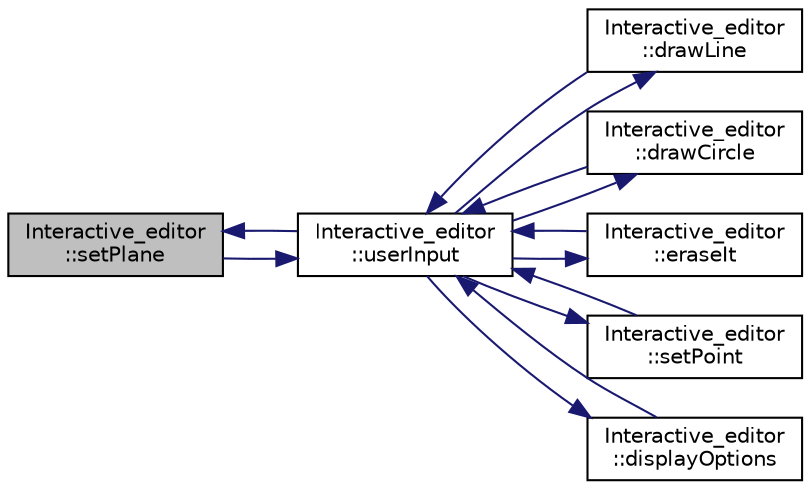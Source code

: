 digraph "Interactive_editor::setPlane"
{
  edge [fontname="Helvetica",fontsize="10",labelfontname="Helvetica",labelfontsize="10"];
  node [fontname="Helvetica",fontsize="10",shape=record];
  rankdir="LR";
  Node1 [label="Interactive_editor\l::setPlane",height=0.2,width=0.4,color="black", fillcolor="grey75", style="filled", fontcolor="black"];
  Node1 -> Node2 [color="midnightblue",fontsize="10",style="solid"];
  Node2 [label="Interactive_editor\l::userInput",height=0.2,width=0.4,color="black", fillcolor="white", style="filled",URL="$classInteractive__editor.html#aa7d472e169eed213d1fcb874c6f5a6cd"];
  Node2 -> Node3 [color="midnightblue",fontsize="10",style="solid"];
  Node3 [label="Interactive_editor\l::drawLine",height=0.2,width=0.4,color="black", fillcolor="white", style="filled",URL="$classInteractive__editor.html#a30310b574f37f50f7d40e2acebf93723"];
  Node3 -> Node2 [color="midnightblue",fontsize="10",style="solid"];
  Node2 -> Node4 [color="midnightblue",fontsize="10",style="solid"];
  Node4 [label="Interactive_editor\l::drawCircle",height=0.2,width=0.4,color="black", fillcolor="white", style="filled",URL="$classInteractive__editor.html#a630465bba8474cf03efb3e0716009e1f"];
  Node4 -> Node2 [color="midnightblue",fontsize="10",style="solid"];
  Node2 -> Node5 [color="midnightblue",fontsize="10",style="solid"];
  Node5 [label="Interactive_editor\l::eraseIt",height=0.2,width=0.4,color="black", fillcolor="white", style="filled",URL="$classInteractive__editor.html#a29bd8d4ac9bff675360a661ab9f04db4"];
  Node5 -> Node2 [color="midnightblue",fontsize="10",style="solid"];
  Node2 -> Node1 [color="midnightblue",fontsize="10",style="solid"];
  Node2 -> Node6 [color="midnightblue",fontsize="10",style="solid"];
  Node6 [label="Interactive_editor\l::setPoint",height=0.2,width=0.4,color="black", fillcolor="white", style="filled",URL="$classInteractive__editor.html#a21c3f807f2e892c9b40cae987593e2cb"];
  Node6 -> Node2 [color="midnightblue",fontsize="10",style="solid"];
  Node2 -> Node7 [color="midnightblue",fontsize="10",style="solid"];
  Node7 [label="Interactive_editor\l::displayOptions",height=0.2,width=0.4,color="black", fillcolor="white", style="filled",URL="$classInteractive__editor.html#a8078ec1404bdd80e09320d14d198f628"];
  Node7 -> Node2 [color="midnightblue",fontsize="10",style="solid"];
}
